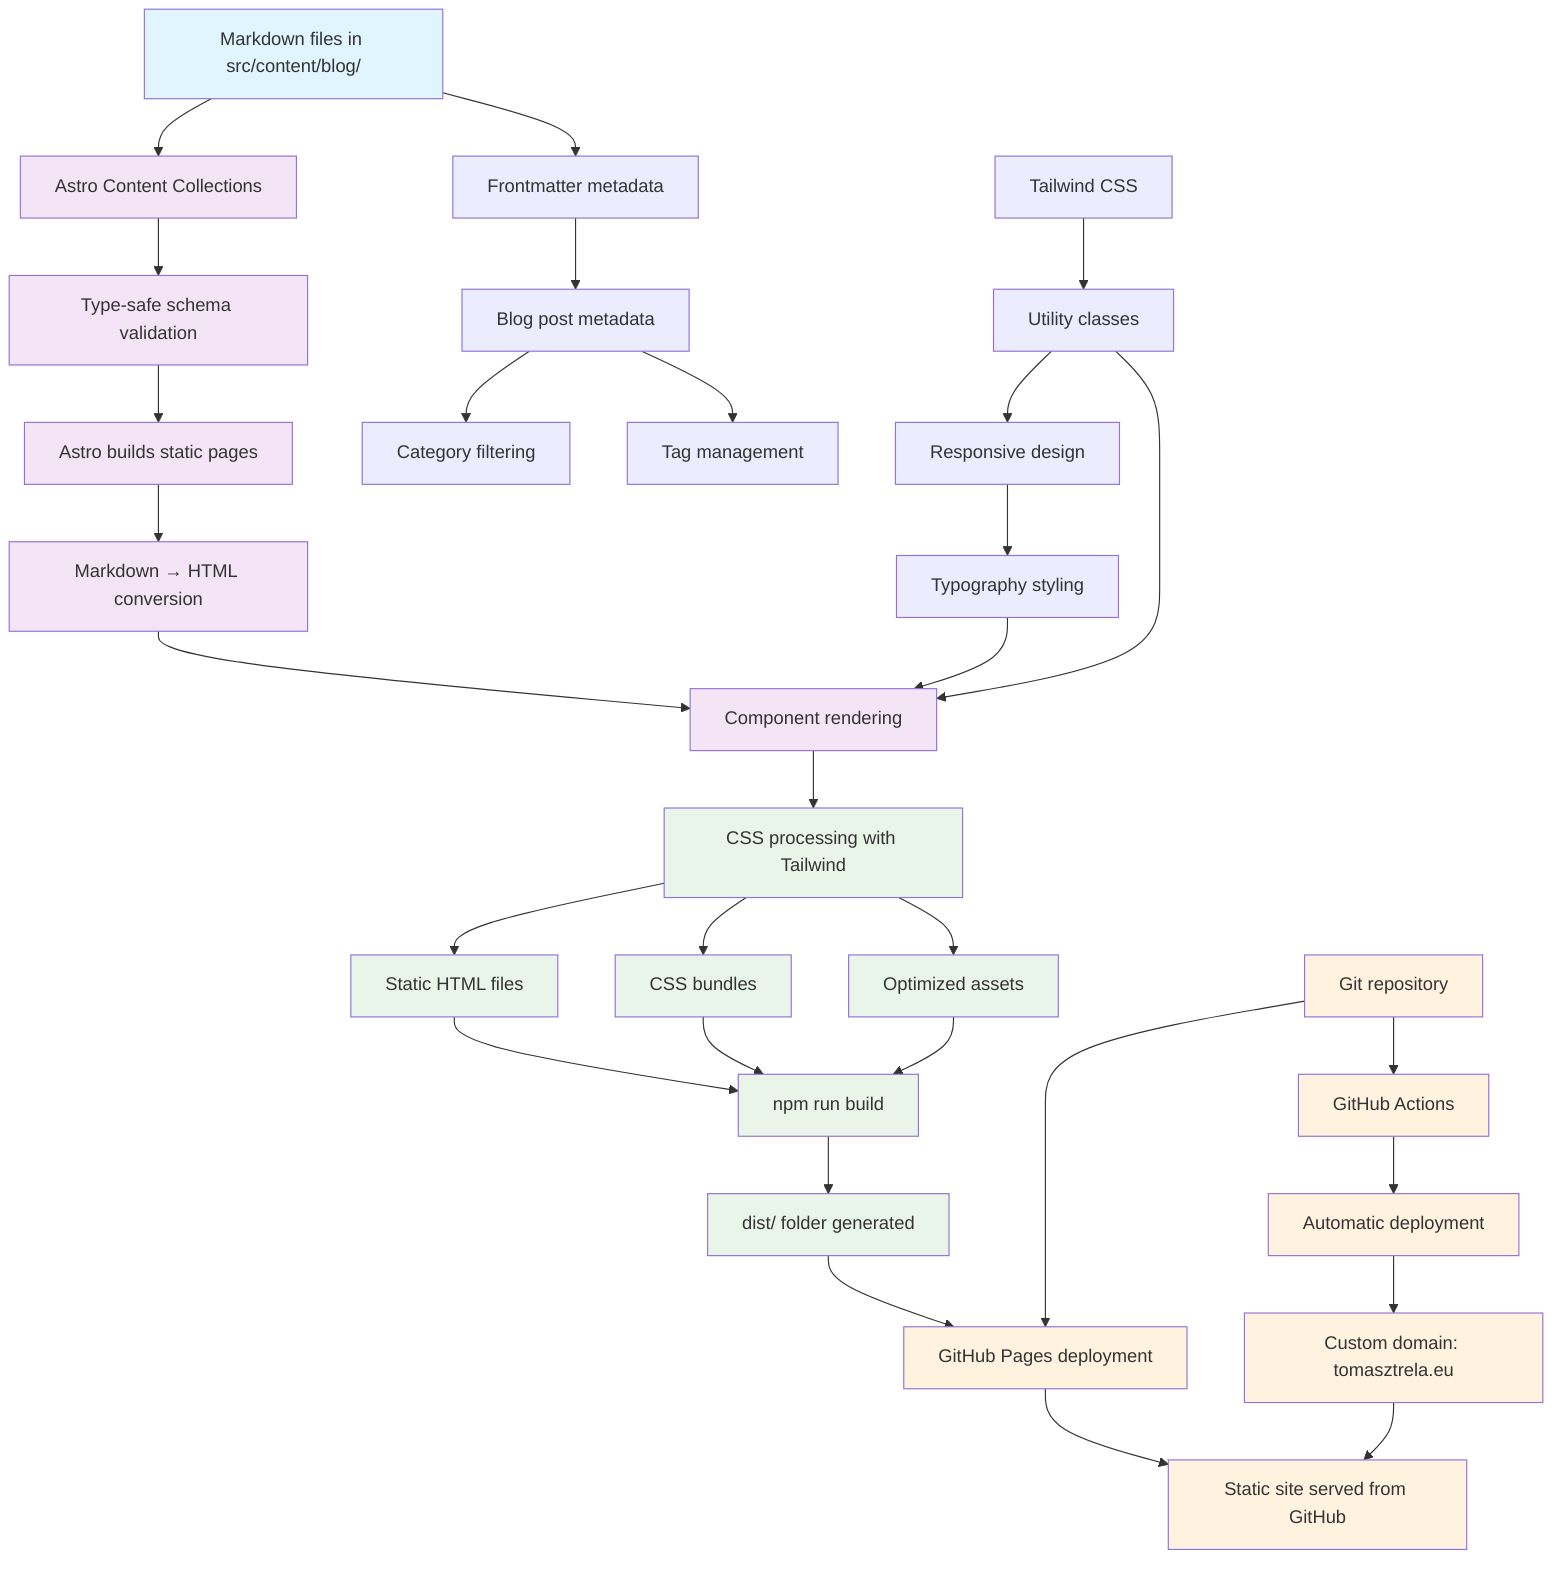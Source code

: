 flowchart TD
    %% Development Phase
    B[Markdown files in src/content/blog/] --> C[Astro Content Collections]
    C --> D[Type-safe schema validation]
    
    %% Astro Processing
    D --> E[Astro builds static pages]
    E --> F[Markdown → HTML conversion]
    F --> G[Component rendering]
    G --> H[CSS processing with Tailwind]
    
    %% Build Output
    H --> I[Static HTML files]
    H --> J[CSS bundles]
    H --> K[Optimized assets]
    
    %% Deployment
    I --> L[npm run build]
    J --> L
    K --> L
    L --> M[dist/ folder generated]
    M --> N[GitHub Pages deployment]
    N --> O[Static site served from GitHub]
    
    %% Content Flow
    B --> P[Frontmatter metadata]
    P --> Q[Blog post metadata]
    Q --> R[Category filtering]
    Q --> S[Tag management]
    
    %% Styling
    T[Tailwind CSS] --> U[Utility classes]
    U --> V[Responsive design]
    V --> W[Typography styling]
    
    %% GitHub Integration
    X[Git repository] --> Y[GitHub Actions]
    Y --> Z[Automatic deployment]
    Z --> AA[Custom domain: tomasztrela.eu]
  
    
    %% Styling connections
    W --> G
    U --> G
    
    %% GitHub connections
    X --> N
    AA --> O
    
    %% Styling
    classDef devPhase fill:#e1f5fe
    classDef astroPhase fill:#f3e5f5
    classDef buildPhase fill:#e8f5e8
    classDef deployPhase fill:#fff3e0
    classDef userPhase fill:#fce4ec
    
    class A,B devPhase
    class C,D,E,F,G astroPhase
    class H,I,J,K,L,M buildPhase
    class N,O,X,Y,Z,AA deployPhase
    class BB,CC userPhase